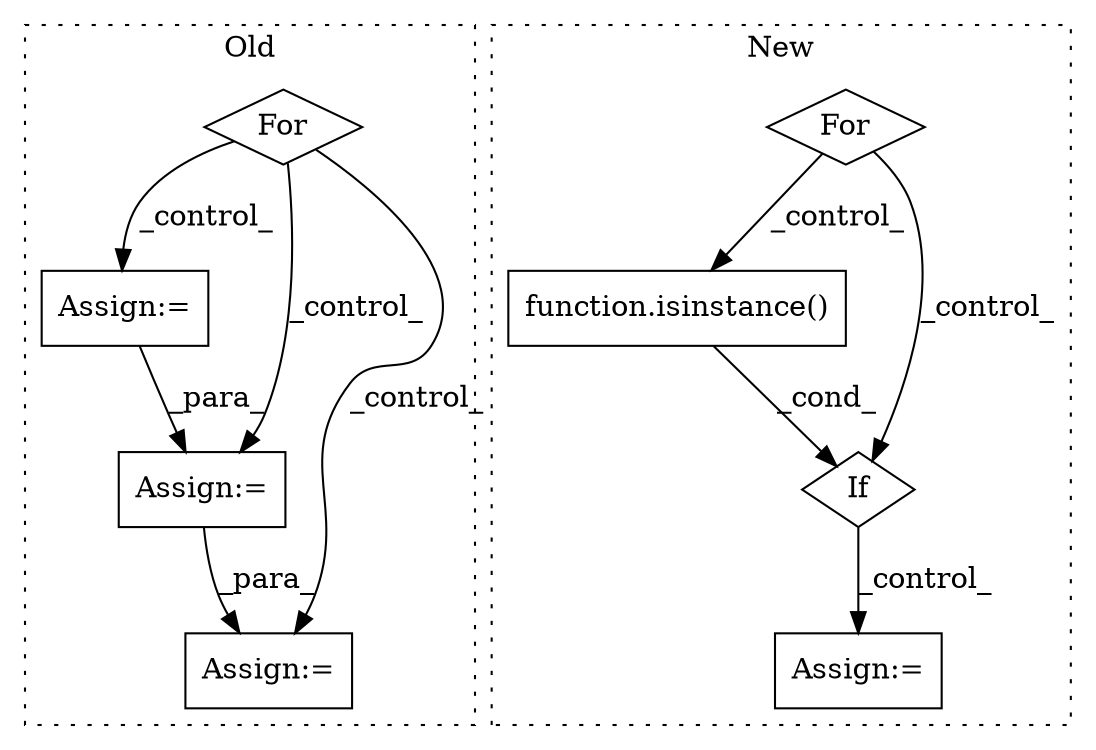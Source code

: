 digraph G {
subgraph cluster0 {
1 [label="For" a="107" s="6033,6080" l="4,14" shape="diamond"];
5 [label="Assign:=" a="68" s="6171" l="3" shape="box"];
7 [label="Assign:=" a="68" s="6201" l="3" shape="box"];
8 [label="Assign:=" a="68" s="6225" l="3" shape="box"];
label = "Old";
style="dotted";
}
subgraph cluster1 {
2 [label="function.isinstance()" a="75" s="6900,6929" l="11,1" shape="box"];
3 [label="If" a="96" s="6897,6930" l="3,18" shape="diamond"];
4 [label="For" a="107" s="6862,6883" l="4,14" shape="diamond"];
6 [label="Assign:=" a="68" s="6999" l="3" shape="box"];
label = "New";
style="dotted";
}
1 -> 8 [label="_control_"];
1 -> 7 [label="_control_"];
1 -> 5 [label="_control_"];
2 -> 3 [label="_cond_"];
3 -> 6 [label="_control_"];
4 -> 2 [label="_control_"];
4 -> 3 [label="_control_"];
5 -> 7 [label="_para_"];
7 -> 8 [label="_para_"];
}
